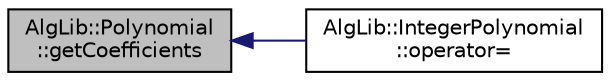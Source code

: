 digraph "AlgLib::Polynomial::getCoefficients"
{
  edge [fontname="Helvetica",fontsize="10",labelfontname="Helvetica",labelfontsize="10"];
  node [fontname="Helvetica",fontsize="10",shape=record];
  rankdir="LR";
  Node1 [label="AlgLib::Polynomial\l::getCoefficients",height=0.2,width=0.4,color="black", fillcolor="grey75", style="filled", fontcolor="black"];
  Node1 -> Node2 [dir="back",color="midnightblue",fontsize="10",style="solid",fontname="Helvetica"];
  Node2 [label="AlgLib::IntegerPolynomial\l::operator=",height=0.2,width=0.4,color="black", fillcolor="white", style="filled",URL="$class_alg_lib_1_1_integer_polynomial.html#a6ce9a26baa35c33c35b91be4a930cf95"];
}
